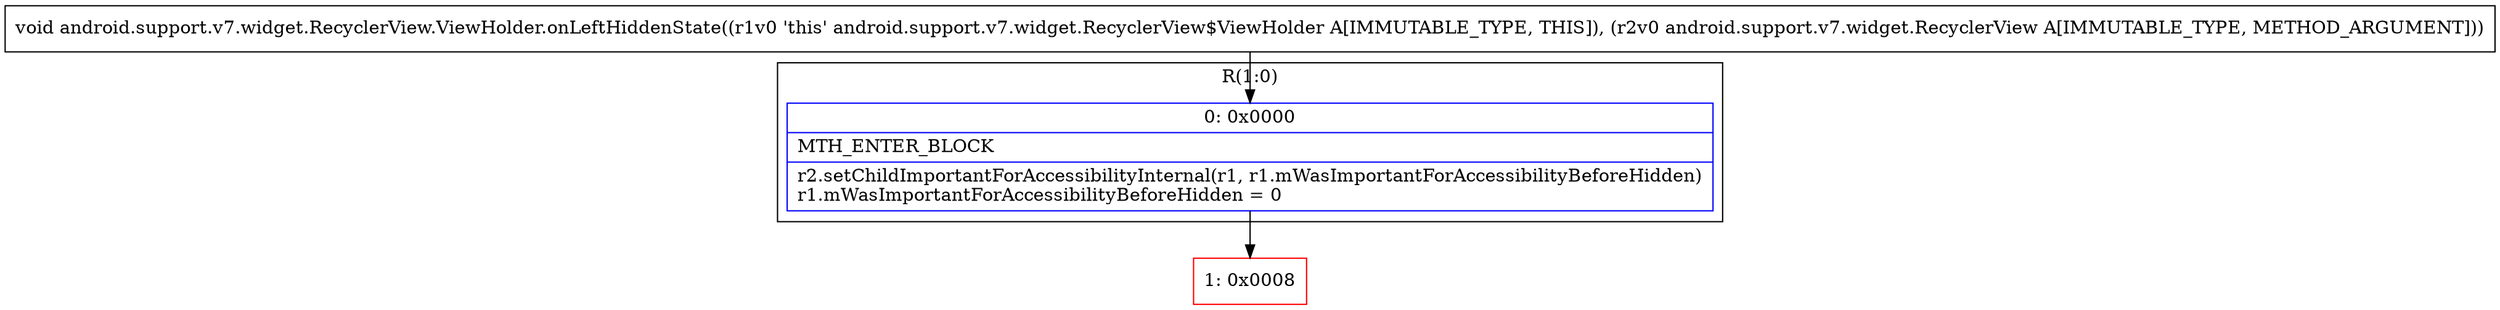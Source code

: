 digraph "CFG forandroid.support.v7.widget.RecyclerView.ViewHolder.onLeftHiddenState(Landroid\/support\/v7\/widget\/RecyclerView;)V" {
subgraph cluster_Region_1666574976 {
label = "R(1:0)";
node [shape=record,color=blue];
Node_0 [shape=record,label="{0\:\ 0x0000|MTH_ENTER_BLOCK\l|r2.setChildImportantForAccessibilityInternal(r1, r1.mWasImportantForAccessibilityBeforeHidden)\lr1.mWasImportantForAccessibilityBeforeHidden = 0\l}"];
}
Node_1 [shape=record,color=red,label="{1\:\ 0x0008}"];
MethodNode[shape=record,label="{void android.support.v7.widget.RecyclerView.ViewHolder.onLeftHiddenState((r1v0 'this' android.support.v7.widget.RecyclerView$ViewHolder A[IMMUTABLE_TYPE, THIS]), (r2v0 android.support.v7.widget.RecyclerView A[IMMUTABLE_TYPE, METHOD_ARGUMENT])) }"];
MethodNode -> Node_0;
Node_0 -> Node_1;
}

